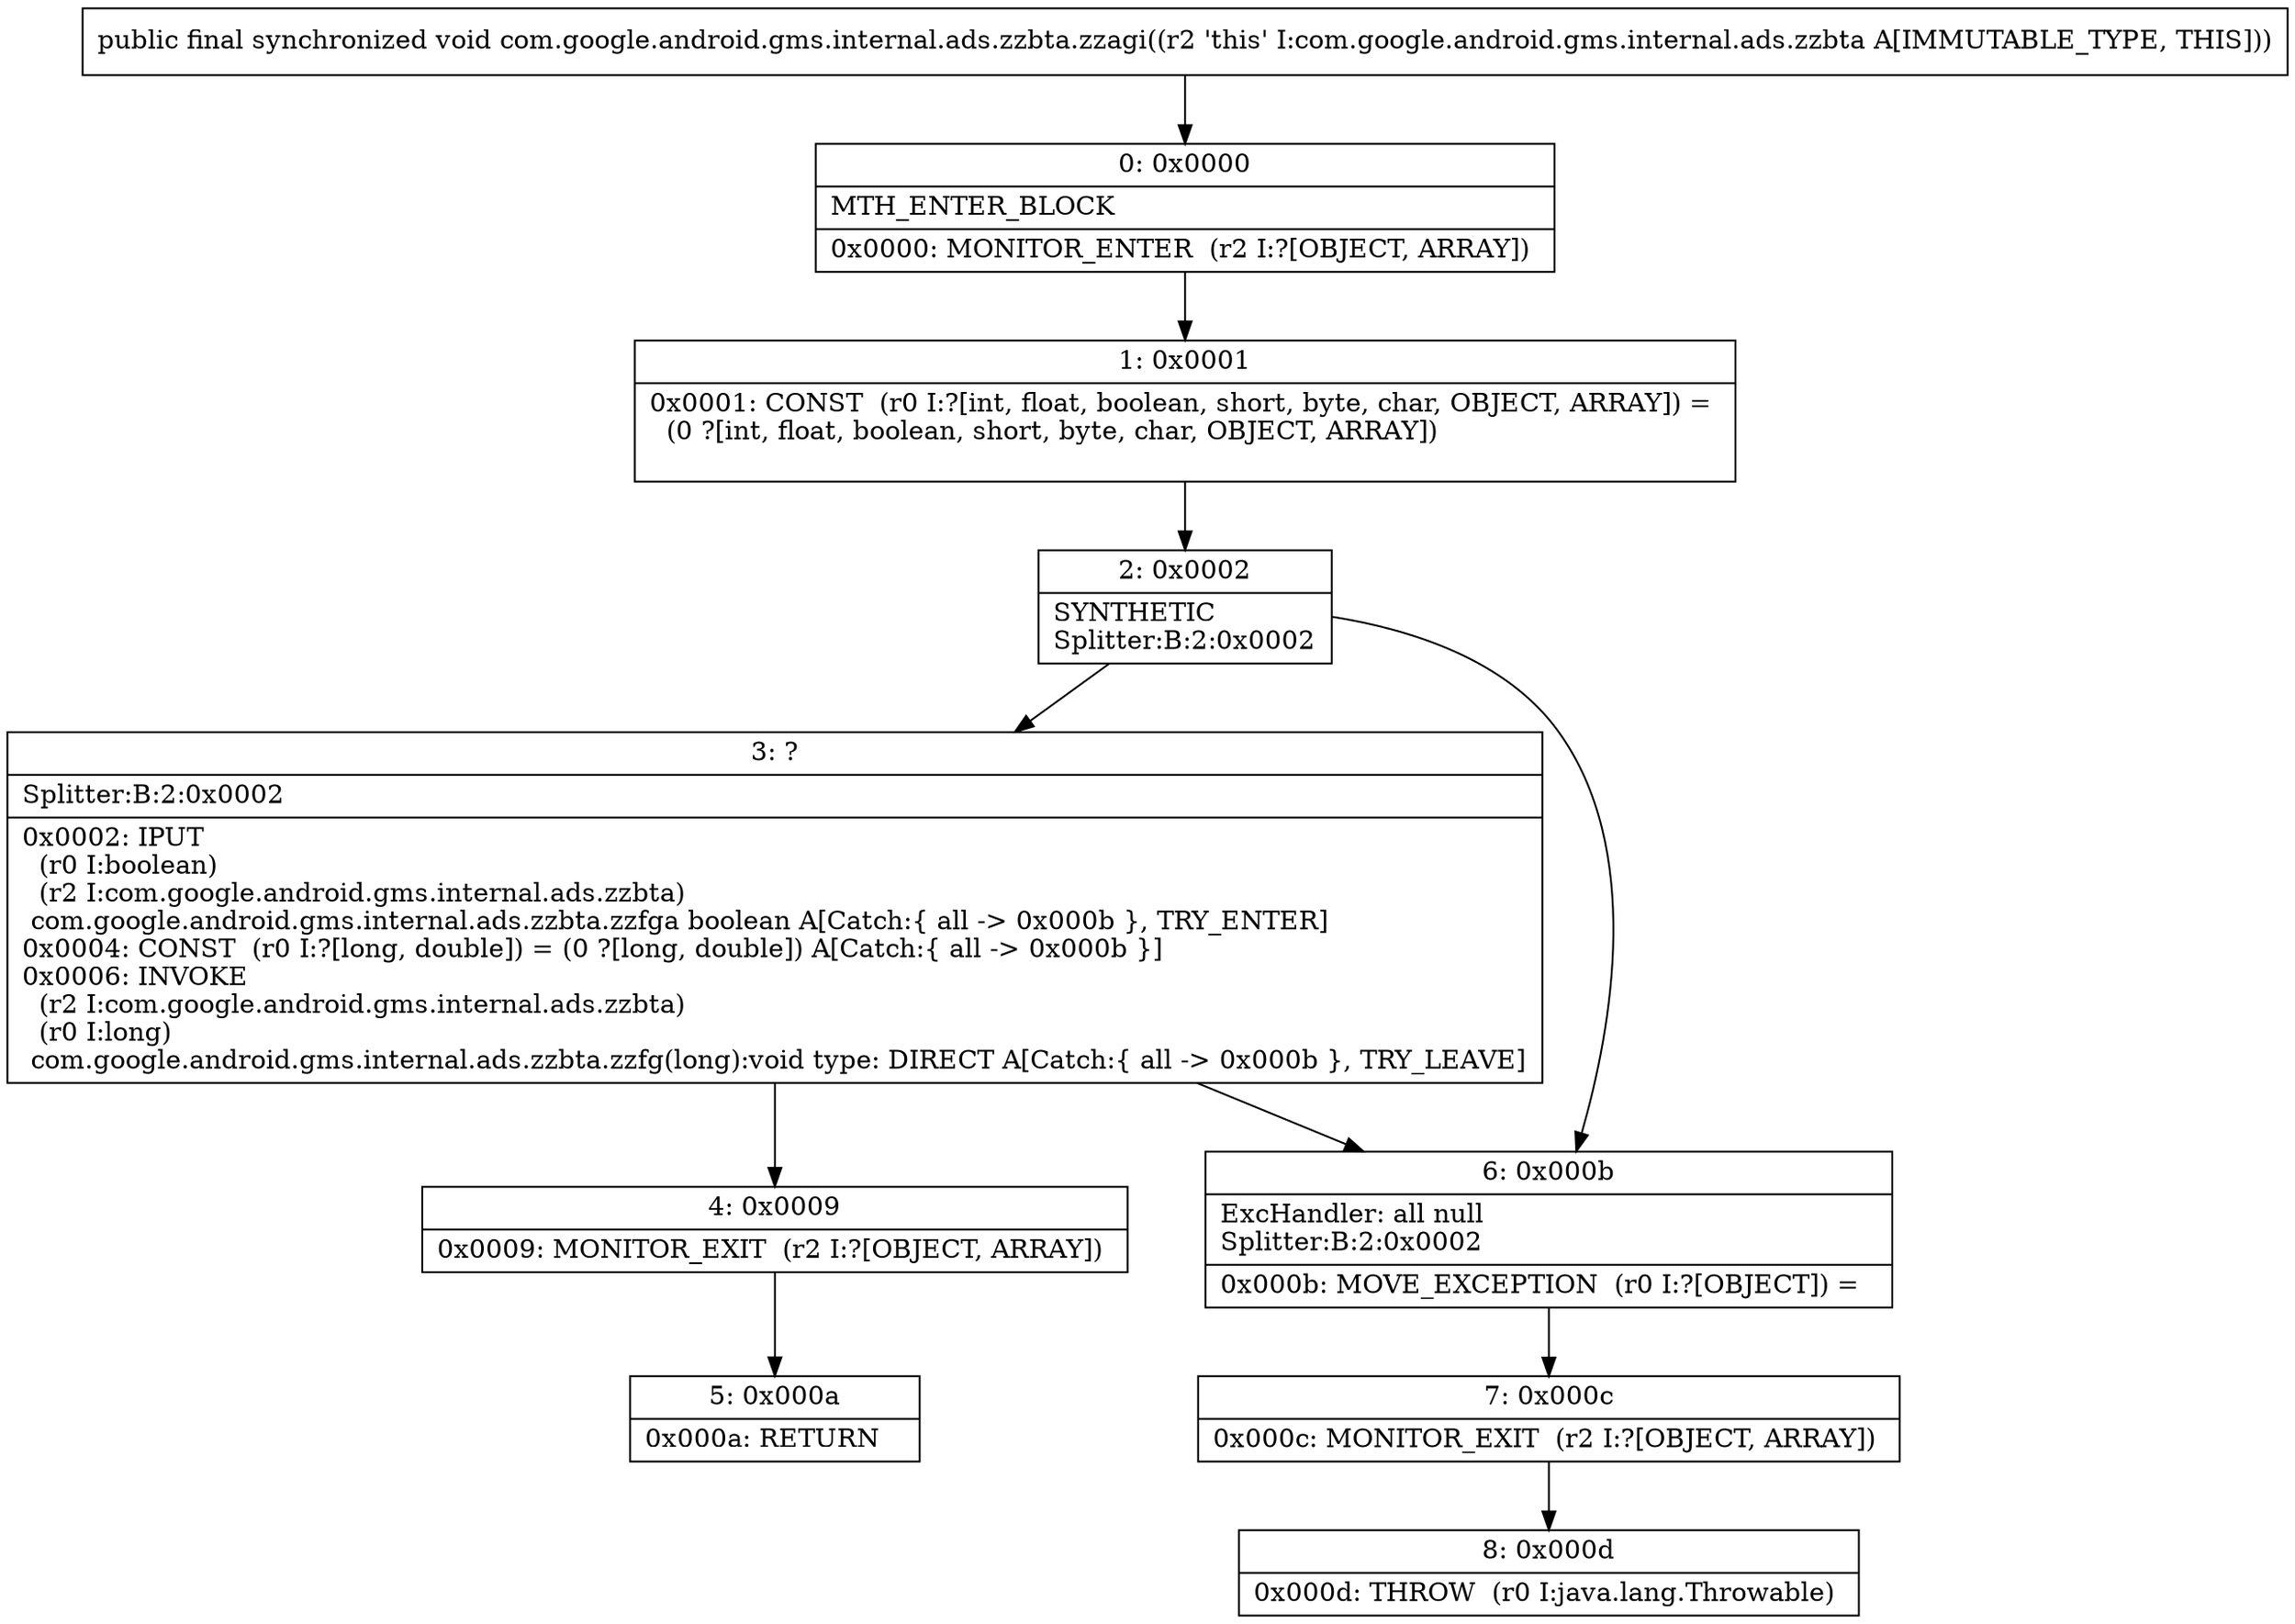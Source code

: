digraph "CFG forcom.google.android.gms.internal.ads.zzbta.zzagi()V" {
Node_0 [shape=record,label="{0\:\ 0x0000|MTH_ENTER_BLOCK\l|0x0000: MONITOR_ENTER  (r2 I:?[OBJECT, ARRAY]) \l}"];
Node_1 [shape=record,label="{1\:\ 0x0001|0x0001: CONST  (r0 I:?[int, float, boolean, short, byte, char, OBJECT, ARRAY]) = \l  (0 ?[int, float, boolean, short, byte, char, OBJECT, ARRAY])\l \l}"];
Node_2 [shape=record,label="{2\:\ 0x0002|SYNTHETIC\lSplitter:B:2:0x0002\l}"];
Node_3 [shape=record,label="{3\:\ ?|Splitter:B:2:0x0002\l|0x0002: IPUT  \l  (r0 I:boolean)\l  (r2 I:com.google.android.gms.internal.ads.zzbta)\l com.google.android.gms.internal.ads.zzbta.zzfga boolean A[Catch:\{ all \-\> 0x000b \}, TRY_ENTER]\l0x0004: CONST  (r0 I:?[long, double]) = (0 ?[long, double]) A[Catch:\{ all \-\> 0x000b \}]\l0x0006: INVOKE  \l  (r2 I:com.google.android.gms.internal.ads.zzbta)\l  (r0 I:long)\l com.google.android.gms.internal.ads.zzbta.zzfg(long):void type: DIRECT A[Catch:\{ all \-\> 0x000b \}, TRY_LEAVE]\l}"];
Node_4 [shape=record,label="{4\:\ 0x0009|0x0009: MONITOR_EXIT  (r2 I:?[OBJECT, ARRAY]) \l}"];
Node_5 [shape=record,label="{5\:\ 0x000a|0x000a: RETURN   \l}"];
Node_6 [shape=record,label="{6\:\ 0x000b|ExcHandler: all null\lSplitter:B:2:0x0002\l|0x000b: MOVE_EXCEPTION  (r0 I:?[OBJECT]) =  \l}"];
Node_7 [shape=record,label="{7\:\ 0x000c|0x000c: MONITOR_EXIT  (r2 I:?[OBJECT, ARRAY]) \l}"];
Node_8 [shape=record,label="{8\:\ 0x000d|0x000d: THROW  (r0 I:java.lang.Throwable) \l}"];
MethodNode[shape=record,label="{public final synchronized void com.google.android.gms.internal.ads.zzbta.zzagi((r2 'this' I:com.google.android.gms.internal.ads.zzbta A[IMMUTABLE_TYPE, THIS])) }"];
MethodNode -> Node_0;
Node_0 -> Node_1;
Node_1 -> Node_2;
Node_2 -> Node_3;
Node_2 -> Node_6;
Node_3 -> Node_4;
Node_3 -> Node_6;
Node_4 -> Node_5;
Node_6 -> Node_7;
Node_7 -> Node_8;
}

